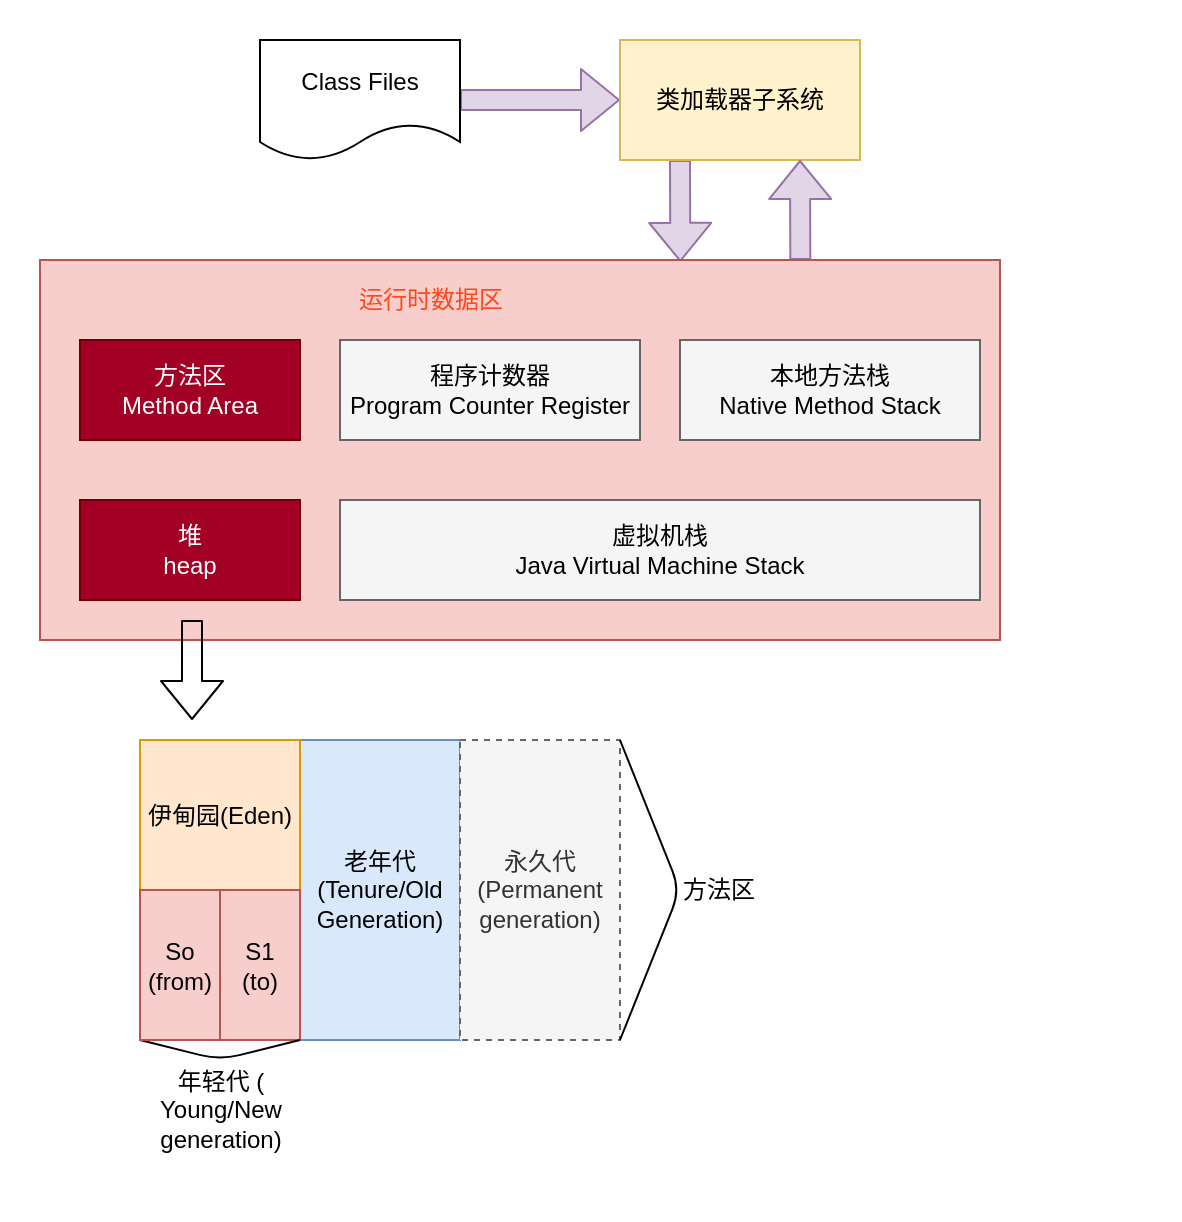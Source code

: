 <svg xmlns="http://www.w3.org/2000/svg" version="1.1" height="611px" width="591px" viewBox="-10 -10 611 631" content="&lt;mxGraphModel dx=&quot;2317&quot; dy=&quot;1610&quot; grid=&quot;1&quot; gridSize=&quot;10&quot; guides=&quot;1&quot; tooltips=&quot;1&quot; connect=&quot;1&quot; arrows=&quot;1&quot; fold=&quot;1&quot; page=&quot;0&quot; pageScale=&quot;1&quot; pageWidth=&quot;827&quot; pageHeight=&quot;1169&quot; math=&quot;0&quot; shadow=&quot;0&quot;&gt;&lt;root&gt;&lt;mxCell id=&quot;0&quot;/&gt;&lt;mxCell id=&quot;1&quot; parent=&quot;0&quot;/&gt;&lt;mxCell id=&quot;194&quot; value=&quot;&quot; style=&quot;whiteSpace=wrap;html=1;strokeColor=none;&quot; parent=&quot;1&quot; vertex=&quot;1&quot;&gt;&lt;mxGeometry x=&quot;-610&quot; y=&quot;-220&quot; width=&quot;590&quot; height=&quot;610&quot; as=&quot;geometry&quot;/&gt;&lt;/mxCell&gt;&lt;mxCell id=&quot;195&quot; style=&quot;edgeStyle=none;html=1;exitX=1;exitY=0.5;exitDx=0;exitDy=0;entryX=0;entryY=0.5;entryDx=0;entryDy=0;shape=flexArrow;fillColor=#e1d5e7;strokeColor=#9673a6;&quot; parent=&quot;1&quot; source=&quot;196&quot; target=&quot;198&quot; edge=&quot;1&quot;&gt;&lt;mxGeometry relative=&quot;1&quot; as=&quot;geometry&quot;/&gt;&lt;/mxCell&gt;&lt;mxCell id=&quot;196&quot; value=&quot;Class Files&quot; style=&quot;shape=document;whiteSpace=wrap;html=1;boundedLbl=1;&quot; parent=&quot;1&quot; vertex=&quot;1&quot;&gt;&lt;mxGeometry x=&quot;-480&quot; y=&quot;-200&quot; width=&quot;100&quot; height=&quot;60&quot; as=&quot;geometry&quot;/&gt;&lt;/mxCell&gt;&lt;mxCell id=&quot;197&quot; style=&quot;edgeStyle=none;html=1;exitX=0.25;exitY=1;exitDx=0;exitDy=0;entryX=0.667;entryY=0.005;entryDx=0;entryDy=0;entryPerimeter=0;fontColor=#FF491C;shape=flexArrow;fillColor=#e1d5e7;strokeColor=#9673a6;&quot; parent=&quot;1&quot; source=&quot;198&quot; target=&quot;200&quot; edge=&quot;1&quot;&gt;&lt;mxGeometry relative=&quot;1&quot; as=&quot;geometry&quot;/&gt;&lt;/mxCell&gt;&lt;mxCell id=&quot;198&quot; value=&quot;类加载器子系统&quot; style=&quot;whiteSpace=wrap;html=1;fillColor=#fff2cc;strokeColor=#d6b656;&quot; parent=&quot;1&quot; vertex=&quot;1&quot;&gt;&lt;mxGeometry x=&quot;-300&quot; y=&quot;-200&quot; width=&quot;120&quot; height=&quot;60&quot; as=&quot;geometry&quot;/&gt;&lt;/mxCell&gt;&lt;mxCell id=&quot;199&quot; style=&quot;edgeStyle=none;html=1;exitX=0.792;exitY=0;exitDx=0;exitDy=0;entryX=0.75;entryY=1;entryDx=0;entryDy=0;fontColor=#FF491C;exitPerimeter=0;shape=flexArrow;fillColor=#e1d5e7;strokeColor=#9673a6;&quot; parent=&quot;1&quot; source=&quot;200&quot; target=&quot;198&quot; edge=&quot;1&quot;&gt;&lt;mxGeometry relative=&quot;1&quot; as=&quot;geometry&quot;/&gt;&lt;/mxCell&gt;&lt;mxCell id=&quot;200&quot; value=&quot;&quot; style=&quot;rounded=0;whiteSpace=wrap;html=1;fillColor=#f8cecc;strokeColor=#b85450;&quot; parent=&quot;1&quot; vertex=&quot;1&quot;&gt;&lt;mxGeometry x=&quot;-590&quot; y=&quot;-90&quot; width=&quot;480&quot; height=&quot;190&quot; as=&quot;geometry&quot;/&gt;&lt;/mxCell&gt;&lt;mxCell id=&quot;201&quot; value=&quot;运行时数据区&quot; style=&quot;text;html=1;align=center;verticalAlign=middle;resizable=0;points=[];autosize=1;strokeColor=none;fontColor=#FF491C;&quot; parent=&quot;1&quot; vertex=&quot;1&quot;&gt;&lt;mxGeometry x=&quot;-440&quot; y=&quot;-80&quot; width=&quot;90&quot; height=&quot;20&quot; as=&quot;geometry&quot;/&gt;&lt;/mxCell&gt;&lt;mxCell id=&quot;202&quot; value=&quot;方法区&amp;lt;br&amp;gt;Method Area&quot; style=&quot;rounded=0;whiteSpace=wrap;html=1;fontColor=#ffffff;fillColor=#a20025;strokeColor=#6F0000;&quot; parent=&quot;1&quot; vertex=&quot;1&quot;&gt;&lt;mxGeometry x=&quot;-570&quot; y=&quot;-50&quot; width=&quot;110&quot; height=&quot;50&quot; as=&quot;geometry&quot;/&gt;&lt;/mxCell&gt;&lt;mxCell id=&quot;203&quot; value=&quot;堆&amp;lt;br&amp;gt;heap&quot; style=&quot;rounded=0;whiteSpace=wrap;html=1;fontColor=#ffffff;fillColor=#a20025;strokeColor=#6F0000;&quot; parent=&quot;1&quot; vertex=&quot;1&quot;&gt;&lt;mxGeometry x=&quot;-570&quot; y=&quot;30&quot; width=&quot;110&quot; height=&quot;50&quot; as=&quot;geometry&quot;/&gt;&lt;/mxCell&gt;&lt;mxCell id=&quot;204&quot; value=&quot;&amp;lt;font color=&amp;quot;#000000&amp;quot;&amp;gt;程序计数器&amp;lt;br&amp;gt;Program Counter Register&amp;lt;br&amp;gt;&amp;lt;/font&amp;gt;&quot; style=&quot;whiteSpace=wrap;html=1;fontColor=#333333;fillColor=#f5f5f5;strokeColor=#666666;&quot; parent=&quot;1&quot; vertex=&quot;1&quot;&gt;&lt;mxGeometry x=&quot;-440&quot; y=&quot;-50&quot; width=&quot;150&quot; height=&quot;50&quot; as=&quot;geometry&quot;/&gt;&lt;/mxCell&gt;&lt;mxCell id=&quot;205&quot; value=&quot;&amp;lt;font color=&amp;quot;#000000&amp;quot;&amp;gt;本地方法栈&amp;lt;br&amp;gt;Native Method Stack&amp;lt;br&amp;gt;&amp;lt;/font&amp;gt;&quot; style=&quot;whiteSpace=wrap;html=1;fontColor=#333333;fillColor=#f5f5f5;strokeColor=#666666;&quot; parent=&quot;1&quot; vertex=&quot;1&quot;&gt;&lt;mxGeometry x=&quot;-270&quot; y=&quot;-50&quot; width=&quot;150&quot; height=&quot;50&quot; as=&quot;geometry&quot;/&gt;&lt;/mxCell&gt;&lt;mxCell id=&quot;206&quot; value=&quot;&amp;lt;font color=&amp;quot;#000000&amp;quot;&amp;gt;虚拟机栈&amp;lt;br&amp;gt;Java Virtual Machine Stack&amp;lt;br&amp;gt;&amp;lt;/font&amp;gt;&quot; style=&quot;whiteSpace=wrap;html=1;fontColor=#333333;fillColor=#f5f5f5;strokeColor=#666666;&quot; parent=&quot;1&quot; vertex=&quot;1&quot;&gt;&lt;mxGeometry x=&quot;-440&quot; y=&quot;30&quot; width=&quot;320&quot; height=&quot;50&quot; as=&quot;geometry&quot;/&gt;&lt;/mxCell&gt;&lt;mxCell id=&quot;217&quot; value=&quot;老年代(Tenure/Old Generation)&quot; style=&quot;rounded=0;whiteSpace=wrap;html=1;fillColor=#dae8fc;strokeColor=#6c8ebf;&quot; parent=&quot;1&quot; vertex=&quot;1&quot;&gt;&lt;mxGeometry x=&quot;-460&quot; y=&quot;150&quot; width=&quot;80&quot; height=&quot;150&quot; as=&quot;geometry&quot;/&gt;&lt;/mxCell&gt;&lt;mxCell id=&quot;218&quot; value=&quot;永久代(Permanent generation)&quot; style=&quot;rounded=0;whiteSpace=wrap;html=1;dashed=1;fillColor=#f5f5f5;strokeColor=#666666;fontColor=#333333;&quot; parent=&quot;1&quot; vertex=&quot;1&quot;&gt;&lt;mxGeometry x=&quot;-380&quot; y=&quot;150&quot; width=&quot;80&quot; height=&quot;150&quot; as=&quot;geometry&quot;/&gt;&lt;/mxCell&gt;&lt;mxCell id=&quot;220&quot; value=&quot;伊甸园(Eden)&quot; style=&quot;rounded=0;whiteSpace=wrap;html=1;fillColor=#ffe6cc;strokeColor=#d79b00;&quot; parent=&quot;1&quot; vertex=&quot;1&quot;&gt;&lt;mxGeometry x=&quot;-540&quot; y=&quot;150&quot; width=&quot;80&quot; height=&quot;75&quot; as=&quot;geometry&quot;/&gt;&lt;/mxCell&gt;&lt;mxCell id=&quot;221&quot; value=&quot;S1 &amp;lt;br&amp;gt;(to)&quot; style=&quot;rounded=0;whiteSpace=wrap;html=1;fillColor=#f8cecc;strokeColor=#b85450;&quot; parent=&quot;1&quot; vertex=&quot;1&quot;&gt;&lt;mxGeometry x=&quot;-500&quot; y=&quot;225&quot; width=&quot;40&quot; height=&quot;75&quot; as=&quot;geometry&quot;/&gt;&lt;/mxCell&gt;&lt;mxCell id=&quot;224&quot; style=&quot;edgeStyle=none;html=1;exitX=0;exitY=1;exitDx=0;exitDy=0;entryX=1;entryY=1;entryDx=0;entryDy=0;endArrow=none;endFill=0;&quot; parent=&quot;1&quot; source=&quot;222&quot; target=&quot;221&quot; edge=&quot;1&quot;&gt;&lt;mxGeometry relative=&quot;1&quot; as=&quot;geometry&quot;&gt;&lt;Array as=&quot;points&quot;&gt;&lt;mxPoint x=&quot;-500&quot; y=&quot;310&quot;/&gt;&lt;/Array&gt;&lt;/mxGeometry&gt;&lt;/mxCell&gt;&lt;mxCell id=&quot;222&quot; value=&quot;So (from)&quot; style=&quot;rounded=0;whiteSpace=wrap;html=1;fillColor=#f8cecc;strokeColor=#b85450;&quot; parent=&quot;1&quot; vertex=&quot;1&quot;&gt;&lt;mxGeometry x=&quot;-540&quot; y=&quot;225&quot; width=&quot;40&quot; height=&quot;75&quot; as=&quot;geometry&quot;/&gt;&lt;/mxCell&gt;&lt;mxCell id=&quot;225&quot; value=&quot;年轻代 (&amp;lt;br&amp;gt;Young/New &amp;lt;br&amp;gt;generation)&quot; style=&quot;text;html=1;align=center;verticalAlign=middle;resizable=0;points=[];autosize=1;strokeColor=none;&quot; parent=&quot;1&quot; vertex=&quot;1&quot;&gt;&lt;mxGeometry x=&quot;-540&quot; y=&quot;310&quot; width=&quot;80&quot; height=&quot;50&quot; as=&quot;geometry&quot;/&gt;&lt;/mxCell&gt;&lt;mxCell id=&quot;226&quot; style=&quot;edgeStyle=none;html=1;exitX=1;exitY=0;exitDx=0;exitDy=0;entryX=1;entryY=1;entryDx=0;entryDy=0;endArrow=none;endFill=0;&quot; parent=&quot;1&quot; source=&quot;218&quot; target=&quot;218&quot; edge=&quot;1&quot;&gt;&lt;mxGeometry relative=&quot;1&quot; as=&quot;geometry&quot;&gt;&lt;Array as=&quot;points&quot;&gt;&lt;mxPoint x=&quot;-270&quot; y=&quot;225&quot;/&gt;&lt;/Array&gt;&lt;/mxGeometry&gt;&lt;/mxCell&gt;&lt;mxCell id=&quot;227&quot; value=&quot;方法区&quot; style=&quot;text;html=1;align=center;verticalAlign=middle;resizable=0;points=[];autosize=1;strokeColor=none;&quot; parent=&quot;1&quot; vertex=&quot;1&quot;&gt;&lt;mxGeometry x=&quot;-276&quot; y=&quot;215&quot; width=&quot;50&quot; height=&quot;20&quot; as=&quot;geometry&quot;/&gt;&lt;/mxCell&gt;&lt;mxCell id=&quot;228&quot; value=&quot;&quot; style=&quot;shape=flexArrow;endArrow=classic;html=1;&quot; parent=&quot;1&quot; edge=&quot;1&quot;&gt;&lt;mxGeometry width=&quot;50&quot; height=&quot;50&quot; relative=&quot;1&quot; as=&quot;geometry&quot;&gt;&lt;mxPoint x=&quot;-514&quot; y=&quot;90&quot; as=&quot;sourcePoint&quot;/&gt;&lt;mxPoint x=&quot;-514&quot; y=&quot;140&quot; as=&quot;targetPoint&quot;/&gt;&lt;/mxGeometry&gt;&lt;/mxCell&gt;&lt;/root&gt;&lt;/mxGraphModel&gt;"><style type="text/css"></style><rect x="0.5" y="0.5" width="590" height="610" fill="#ffffff" stroke="none" pointer-events="none"/><path d="M 231 55.5 L 231 45.5 L 291 45.5 L 291 35 L 310 50.5 L 291 66 L 291 55.5 Z" fill="#e1d5e7" stroke="#9673a6" stroke-linejoin="round" stroke-miterlimit="10" pointer-events="none"/><path d="M 130.5 20.5 L 230.5 20.5 L 230.5 71.5 Q 205.5 55.3 180.5 71.5 Q 155.5 87.7 130.5 71.5 L 130.5 29.5 Z" fill="#ffffff" stroke="#000000" stroke-miterlimit="10" pointer-events="none"/><g><foreignObject style="overflow: visible; text-align: left;" pointer-events="none" width="100%" height="100%"><div xmlns="http://www.w3.org/1999/xhtml" style="display: flex; align-items: unsafe center; justify-content: unsafe center; width: 98px; height: 1px; padding-top: 42px; margin-left: 132px;"><div style="box-sizing: border-box; font-size: 0; text-align: center; "><div style="display: inline-block; font-size: 12px; font-family: Helvetica; color: #000000; line-height: 1.2; pointer-events: none; white-space: normal; word-wrap: normal; ">Class Files</div></div></div></foreignObject></g><path d="M 335.5 81.02 L 345.5 80.98 L 345.6 111.93 L 356.1 111.9 L 340.66 130.95 L 325.1 112 L 335.6 111.97 Z" fill="#e1d5e7" stroke="#9673a6" stroke-linejoin="round" stroke-miterlimit="10" pointer-events="none"/><rect x="310.5" y="20.5" width="120" height="60" fill="#fff2cc" stroke="#d6b656" pointer-events="none"/><g><foreignObject style="overflow: visible; text-align: left;" pointer-events="none" width="100%" height="100%"><div xmlns="http://www.w3.org/1999/xhtml" style="display: flex; align-items: unsafe center; justify-content: unsafe center; width: 118px; height: 1px; padding-top: 51px; margin-left: 312px;"><div style="box-sizing: border-box; font-size: 0; text-align: center; "><div style="display: inline-block; font-size: 12px; font-family: Helvetica; color: #000000; line-height: 1.2; pointer-events: none; white-space: normal; word-wrap: normal; ">类加载器子系统</div></div></div></foreignObject></g><path d="M 405.66 129.98 L 395.66 130.02 L 395.56 100.02 L 385.06 100.05 L 400.5 81 L 416.06 99.95 L 405.56 99.98 Z" fill="#e1d5e7" stroke="#9673a6" stroke-linejoin="round" stroke-miterlimit="10" pointer-events="none"/><rect x="20.5" y="130.5" width="480" height="190" fill="#f8cecc" stroke="#b85450" pointer-events="none"/><g><foreignObject style="overflow: visible; text-align: left;" pointer-events="none" width="100%" height="100%"><div xmlns="http://www.w3.org/1999/xhtml" style="display: flex; align-items: unsafe center; justify-content: unsafe center; width: 1px; height: 1px; padding-top: 151px; margin-left: 216px;"><div style="box-sizing: border-box; font-size: 0; text-align: center; "><div style="display: inline-block; font-size: 12px; font-family: Helvetica; color: #FF491C; line-height: 1.2; pointer-events: none; white-space: nowrap; ">运行时数据区</div></div></div></foreignObject></g><rect x="40.5" y="170.5" width="110" height="50" fill="#a20025" stroke="#6f0000" pointer-events="none"/><g><foreignObject style="overflow: visible; text-align: left;" pointer-events="none" width="100%" height="100%"><div xmlns="http://www.w3.org/1999/xhtml" style="display: flex; align-items: unsafe center; justify-content: unsafe center; width: 108px; height: 1px; padding-top: 196px; margin-left: 42px;"><div style="box-sizing: border-box; font-size: 0; text-align: center; "><div style="display: inline-block; font-size: 12px; font-family: Helvetica; color: #ffffff; line-height: 1.2; pointer-events: none; white-space: normal; word-wrap: normal; ">方法区<br />Method Area</div></div></div></foreignObject></g><rect x="40.5" y="250.5" width="110" height="50" fill="#a20025" stroke="#6f0000" pointer-events="none"/><g><foreignObject style="overflow: visible; text-align: left;" pointer-events="none" width="100%" height="100%"><div xmlns="http://www.w3.org/1999/xhtml" style="display: flex; align-items: unsafe center; justify-content: unsafe center; width: 108px; height: 1px; padding-top: 276px; margin-left: 42px;"><div style="box-sizing: border-box; font-size: 0; text-align: center; "><div style="display: inline-block; font-size: 12px; font-family: Helvetica; color: #ffffff; line-height: 1.2; pointer-events: none; white-space: normal; word-wrap: normal; ">堆<br />heap</div></div></div></foreignObject></g><rect x="170.5" y="170.5" width="150" height="50" fill="#f5f5f5" stroke="#666666" pointer-events="none"/><g><foreignObject style="overflow: visible; text-align: left;" pointer-events="none" width="100%" height="100%"><div xmlns="http://www.w3.org/1999/xhtml" style="display: flex; align-items: unsafe center; justify-content: unsafe center; width: 148px; height: 1px; padding-top: 196px; margin-left: 172px;"><div style="box-sizing: border-box; font-size: 0; text-align: center; "><div style="display: inline-block; font-size: 12px; font-family: Helvetica; color: #333333; line-height: 1.2; pointer-events: none; white-space: normal; word-wrap: normal; "><font color="#000000">程序计数器<br />Program Counter Register<br /></font></div></div></div></foreignObject></g><rect x="340.5" y="170.5" width="150" height="50" fill="#f5f5f5" stroke="#666666" pointer-events="none"/><g><foreignObject style="overflow: visible; text-align: left;" pointer-events="none" width="100%" height="100%"><div xmlns="http://www.w3.org/1999/xhtml" style="display: flex; align-items: unsafe center; justify-content: unsafe center; width: 148px; height: 1px; padding-top: 196px; margin-left: 342px;"><div style="box-sizing: border-box; font-size: 0; text-align: center; "><div style="display: inline-block; font-size: 12px; font-family: Helvetica; color: #333333; line-height: 1.2; pointer-events: none; white-space: normal; word-wrap: normal; "><font color="#000000">本地方法栈<br />Native Method Stack<br /></font></div></div></div></foreignObject></g><rect x="170.5" y="250.5" width="320" height="50" fill="#f5f5f5" stroke="#666666" pointer-events="none"/><g><foreignObject style="overflow: visible; text-align: left;" pointer-events="none" width="100%" height="100%"><div xmlns="http://www.w3.org/1999/xhtml" style="display: flex; align-items: unsafe center; justify-content: unsafe center; width: 318px; height: 1px; padding-top: 276px; margin-left: 172px;"><div style="box-sizing: border-box; font-size: 0; text-align: center; "><div style="display: inline-block; font-size: 12px; font-family: Helvetica; color: #333333; line-height: 1.2; pointer-events: none; white-space: normal; word-wrap: normal; "><font color="#000000">虚拟机栈<br />Java Virtual Machine Stack<br /></font></div></div></div></foreignObject></g><rect x="150.5" y="370.5" width="80" height="150" fill="#dae8fc" stroke="#6c8ebf" pointer-events="none"/><g><foreignObject style="overflow: visible; text-align: left;" pointer-events="none" width="100%" height="100%"><div xmlns="http://www.w3.org/1999/xhtml" style="display: flex; align-items: unsafe center; justify-content: unsafe center; width: 78px; height: 1px; padding-top: 446px; margin-left: 152px;"><div style="box-sizing: border-box; font-size: 0; text-align: center; "><div style="display: inline-block; font-size: 12px; font-family: Helvetica; color: #000000; line-height: 1.2; pointer-events: none; white-space: normal; word-wrap: normal; ">老年代(Tenure/Old Generation)</div></div></div></foreignObject></g><rect x="230.5" y="370.5" width="80" height="150" fill="#f5f5f5" stroke="#666666" stroke-dasharray="3 3" pointer-events="none"/><g><foreignObject style="overflow: visible; text-align: left;" pointer-events="none" width="100%" height="100%"><div xmlns="http://www.w3.org/1999/xhtml" style="display: flex; align-items: unsafe center; justify-content: unsafe center; width: 78px; height: 1px; padding-top: 446px; margin-left: 232px;"><div style="box-sizing: border-box; font-size: 0; text-align: center; "><div style="display: inline-block; font-size: 12px; font-family: Helvetica; color: #333333; line-height: 1.2; pointer-events: none; white-space: normal; word-wrap: normal; ">永久代(Permanent generation)</div></div></div></foreignObject></g><rect x="70.5" y="370.5" width="80" height="75" fill="#ffe6cc" stroke="#d79b00" pointer-events="none"/><g><foreignObject style="overflow: visible; text-align: left;" pointer-events="none" width="100%" height="100%"><div xmlns="http://www.w3.org/1999/xhtml" style="display: flex; align-items: unsafe center; justify-content: unsafe center; width: 78px; height: 1px; padding-top: 408px; margin-left: 72px;"><div style="box-sizing: border-box; font-size: 0; text-align: center; "><div style="display: inline-block; font-size: 12px; font-family: Helvetica; color: #000000; line-height: 1.2; pointer-events: none; white-space: normal; word-wrap: normal; ">伊甸园(Eden)</div></div></div></foreignObject></g><rect x="110.5" y="445.5" width="40" height="75" fill="#f8cecc" stroke="#b85450" pointer-events="none"/><g><foreignObject style="overflow: visible; text-align: left;" pointer-events="none" width="100%" height="100%"><div xmlns="http://www.w3.org/1999/xhtml" style="display: flex; align-items: unsafe center; justify-content: unsafe center; width: 38px; height: 1px; padding-top: 483px; margin-left: 112px;"><div style="box-sizing: border-box; font-size: 0; text-align: center; "><div style="display: inline-block; font-size: 12px; font-family: Helvetica; color: #000000; line-height: 1.2; pointer-events: none; white-space: normal; word-wrap: normal; ">S1 <br />(to)</div></div></div></foreignObject></g><path d="M 70.5 520.5 L 100.8 528.07 Q 110.5 530.5 120.2 528.07 L 150.5 520.5" fill="none" stroke="#000000" stroke-miterlimit="10" pointer-events="none"/><rect x="70.5" y="445.5" width="40" height="75" fill="#f8cecc" stroke="#b85450" pointer-events="none"/><g><foreignObject style="overflow: visible; text-align: left;" pointer-events="none" width="100%" height="100%"><div xmlns="http://www.w3.org/1999/xhtml" style="display: flex; align-items: unsafe center; justify-content: unsafe center; width: 38px; height: 1px; padding-top: 483px; margin-left: 72px;"><div style="box-sizing: border-box; font-size: 0; text-align: center; "><div style="display: inline-block; font-size: 12px; font-family: Helvetica; color: #000000; line-height: 1.2; pointer-events: none; white-space: normal; word-wrap: normal; ">So (from)</div></div></div></foreignObject></g><g><foreignObject style="overflow: visible; text-align: left;" pointer-events="none" width="100%" height="100%"><div xmlns="http://www.w3.org/1999/xhtml" style="display: flex; align-items: unsafe center; justify-content: unsafe center; width: 1px; height: 1px; padding-top: 556px; margin-left: 111px;"><div style="box-sizing: border-box; font-size: 0; text-align: center; "><div style="display: inline-block; font-size: 12px; font-family: Helvetica; color: #000000; line-height: 1.2; pointer-events: none; white-space: nowrap; ">年轻代 (<br />Young/New <br />generation)</div></div></div></foreignObject></g><path d="M 310.5 370.5 L 336.79 436.22 Q 340.5 445.5 336.79 454.78 L 310.5 520.5" fill="none" stroke="#000000" stroke-miterlimit="10" pointer-events="none"/><g><foreignObject style="overflow: visible; text-align: left;" pointer-events="none" width="100%" height="100%"><div xmlns="http://www.w3.org/1999/xhtml" style="display: flex; align-items: unsafe center; justify-content: unsafe center; width: 1px; height: 1px; padding-top: 446px; margin-left: 360px;"><div style="box-sizing: border-box; font-size: 0; text-align: center; "><div style="display: inline-block; font-size: 12px; font-family: Helvetica; color: #000000; line-height: 1.2; pointer-events: none; white-space: nowrap; ">方法区</div></div></div></foreignObject></g><path d="M 91.5 311 L 101.5 311 L 101.5 341 L 112 341 L 96.5 360 L 81 341 L 91.5 341 Z" fill="none" stroke="#000000" stroke-linejoin="round" stroke-miterlimit="10" pointer-events="none"/></svg>
